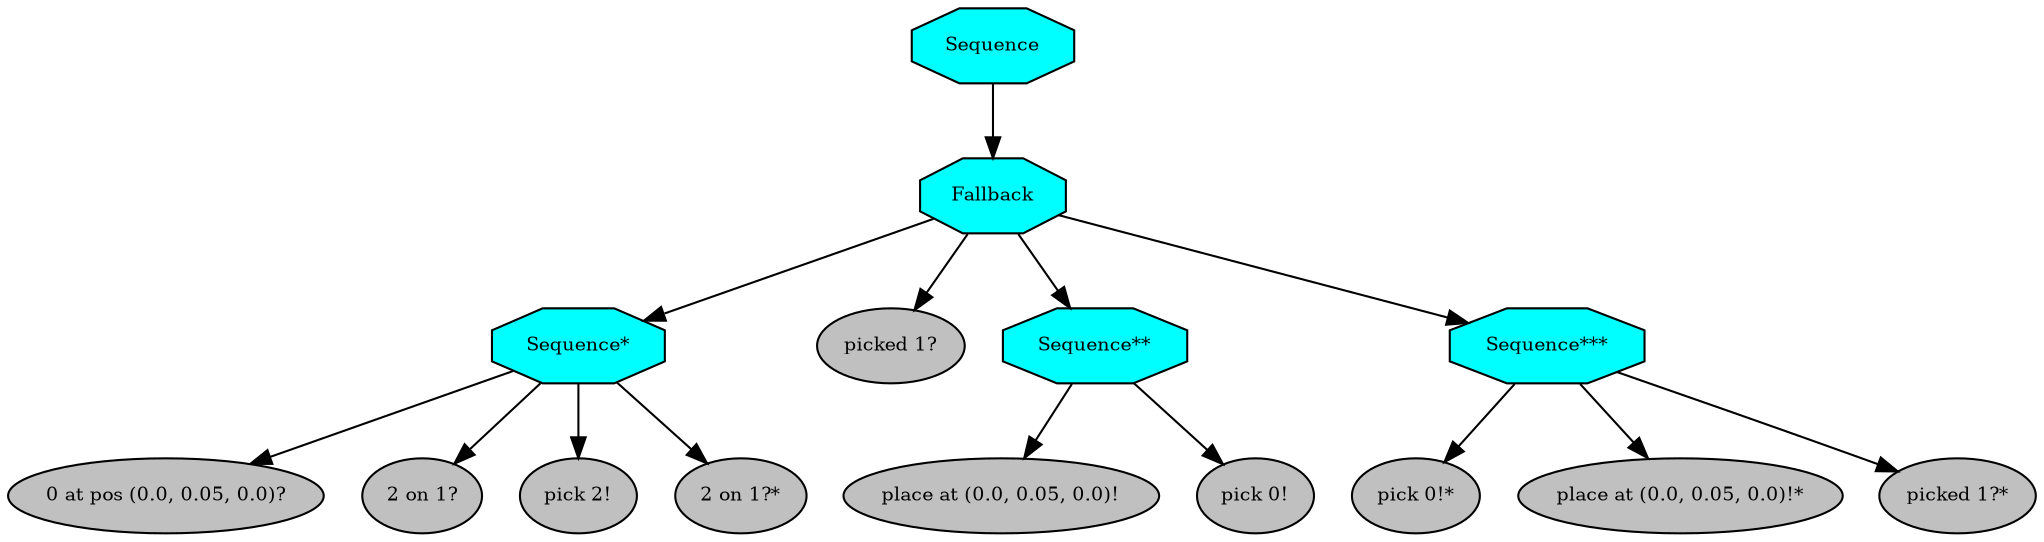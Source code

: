digraph pastafarianism {
ordering=out;
graph [fontname="times-roman"];
node [fontname="times-roman"];
edge [fontname="times-roman"];
Sequence [fillcolor=cyan, fontcolor=black, fontsize=9, label=Sequence, shape=octagon, style=filled];
Fallback [fillcolor=cyan, fontcolor=black, fontsize=9, label=Fallback, shape=octagon, style=filled];
Sequence -> Fallback;
"Sequence*" [fillcolor=cyan, fontcolor=black, fontsize=9, label="Sequence*", shape=octagon, style=filled];
Fallback -> "Sequence*";
"0 at pos (0.0, 0.05, 0.0)?" [fillcolor=gray, fontcolor=black, fontsize=9, label="0 at pos (0.0, 0.05, 0.0)?", shape=ellipse, style=filled];
"Sequence*" -> "0 at pos (0.0, 0.05, 0.0)?";
"2 on 1?" [fillcolor=gray, fontcolor=black, fontsize=9, label="2 on 1?", shape=ellipse, style=filled];
"Sequence*" -> "2 on 1?";
"pick 2!" [fillcolor=gray, fontcolor=black, fontsize=9, label="pick 2!", shape=ellipse, style=filled];
"Sequence*" -> "pick 2!";
"2 on 1?*" [fillcolor=gray, fontcolor=black, fontsize=9, label="2 on 1?*", shape=ellipse, style=filled];
"Sequence*" -> "2 on 1?*";
"picked 1?" [fillcolor=gray, fontcolor=black, fontsize=9, label="picked 1?", shape=ellipse, style=filled];
Fallback -> "picked 1?";
"Sequence**" [fillcolor=cyan, fontcolor=black, fontsize=9, label="Sequence**", shape=octagon, style=filled];
Fallback -> "Sequence**";
"place at (0.0, 0.05, 0.0)!" [fillcolor=gray, fontcolor=black, fontsize=9, label="place at (0.0, 0.05, 0.0)!", shape=ellipse, style=filled];
"Sequence**" -> "place at (0.0, 0.05, 0.0)!";
"pick 0!" [fillcolor=gray, fontcolor=black, fontsize=9, label="pick 0!", shape=ellipse, style=filled];
"Sequence**" -> "pick 0!";
"Sequence***" [fillcolor=cyan, fontcolor=black, fontsize=9, label="Sequence***", shape=octagon, style=filled];
Fallback -> "Sequence***";
"pick 0!*" [fillcolor=gray, fontcolor=black, fontsize=9, label="pick 0!*", shape=ellipse, style=filled];
"Sequence***" -> "pick 0!*";
"place at (0.0, 0.05, 0.0)!*" [fillcolor=gray, fontcolor=black, fontsize=9, label="place at (0.0, 0.05, 0.0)!*", shape=ellipse, style=filled];
"Sequence***" -> "place at (0.0, 0.05, 0.0)!*";
"picked 1?*" [fillcolor=gray, fontcolor=black, fontsize=9, label="picked 1?*", shape=ellipse, style=filled];
"Sequence***" -> "picked 1?*";
}
